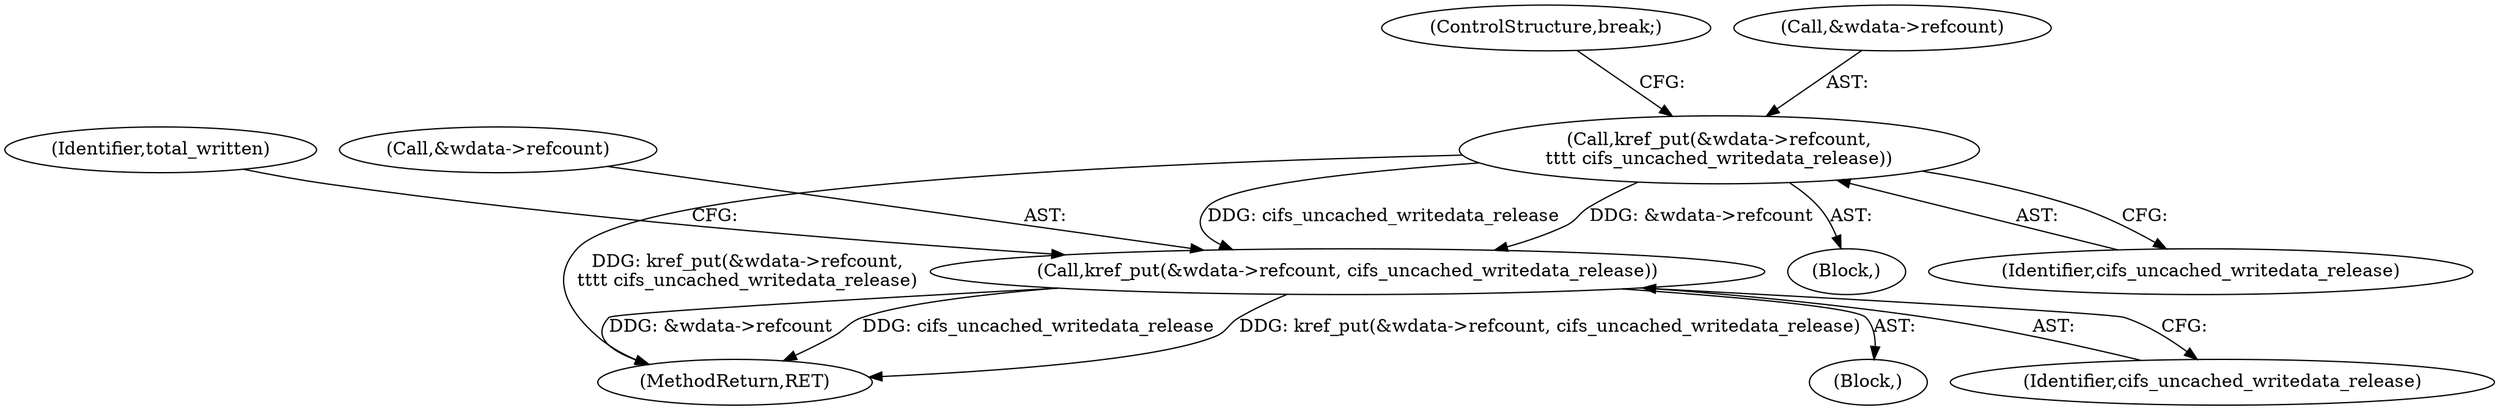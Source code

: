 digraph "0_linux_5d81de8e8667da7135d3a32a964087c0faf5483f@pointer" {
"1000400" [label="(Call,kref_put(&wdata->refcount,\n\t\t\t\t cifs_uncached_writedata_release))"];
"1000482" [label="(Call,kref_put(&wdata->refcount, cifs_uncached_writedata_release))"];
"1000406" [label="(ControlStructure,break;)"];
"1000506" [label="(MethodReturn,RET)"];
"1000482" [label="(Call,kref_put(&wdata->refcount, cifs_uncached_writedata_release))"];
"1000405" [label="(Identifier,cifs_uncached_writedata_release)"];
"1000400" [label="(Call,kref_put(&wdata->refcount,\n\t\t\t\t cifs_uncached_writedata_release))"];
"1000490" [label="(Identifier,total_written)"];
"1000399" [label="(Block,)"];
"1000432" [label="(Block,)"];
"1000483" [label="(Call,&wdata->refcount)"];
"1000401" [label="(Call,&wdata->refcount)"];
"1000487" [label="(Identifier,cifs_uncached_writedata_release)"];
"1000400" -> "1000399"  [label="AST: "];
"1000400" -> "1000405"  [label="CFG: "];
"1000401" -> "1000400"  [label="AST: "];
"1000405" -> "1000400"  [label="AST: "];
"1000406" -> "1000400"  [label="CFG: "];
"1000400" -> "1000506"  [label="DDG: kref_put(&wdata->refcount,\n\t\t\t\t cifs_uncached_writedata_release)"];
"1000400" -> "1000482"  [label="DDG: &wdata->refcount"];
"1000400" -> "1000482"  [label="DDG: cifs_uncached_writedata_release"];
"1000482" -> "1000432"  [label="AST: "];
"1000482" -> "1000487"  [label="CFG: "];
"1000483" -> "1000482"  [label="AST: "];
"1000487" -> "1000482"  [label="AST: "];
"1000490" -> "1000482"  [label="CFG: "];
"1000482" -> "1000506"  [label="DDG: &wdata->refcount"];
"1000482" -> "1000506"  [label="DDG: cifs_uncached_writedata_release"];
"1000482" -> "1000506"  [label="DDG: kref_put(&wdata->refcount, cifs_uncached_writedata_release)"];
}
